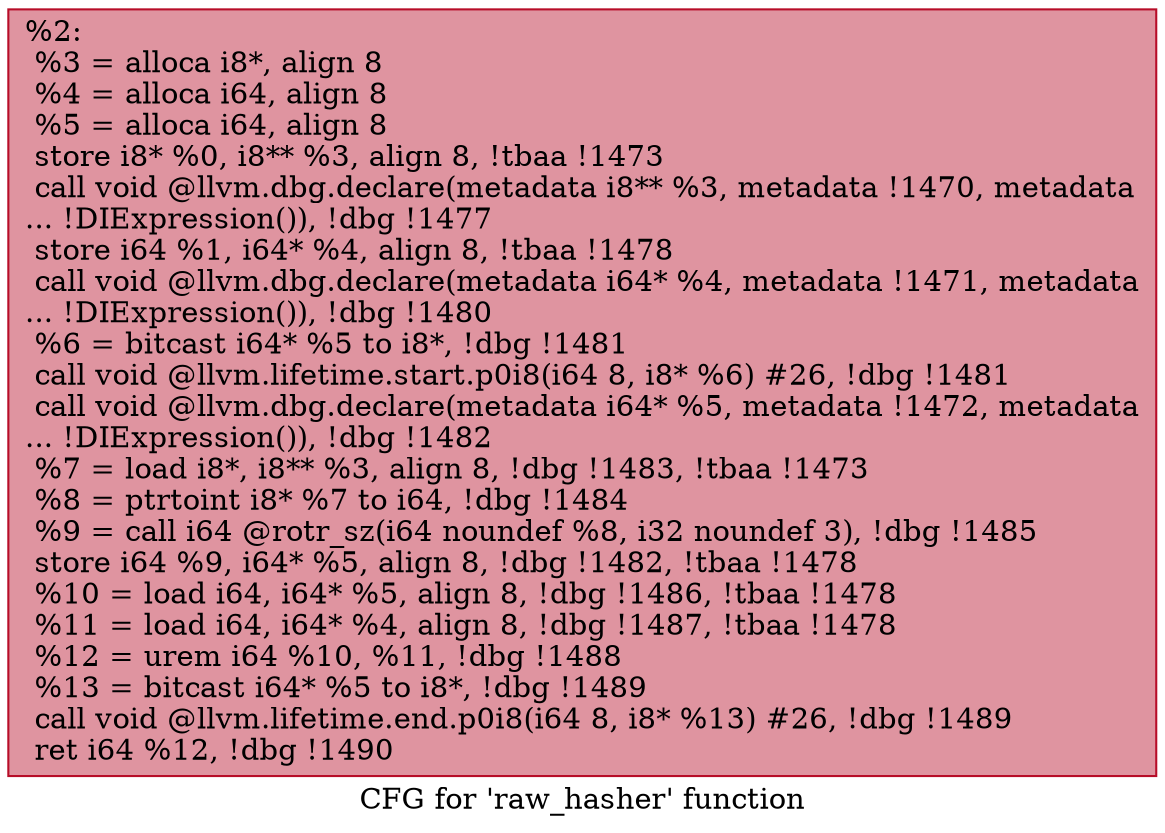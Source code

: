 digraph "CFG for 'raw_hasher' function" {
	label="CFG for 'raw_hasher' function";

	Node0x1012300 [shape=record,color="#b70d28ff", style=filled, fillcolor="#b70d2870",label="{%2:\l  %3 = alloca i8*, align 8\l  %4 = alloca i64, align 8\l  %5 = alloca i64, align 8\l  store i8* %0, i8** %3, align 8, !tbaa !1473\l  call void @llvm.dbg.declare(metadata i8** %3, metadata !1470, metadata\l... !DIExpression()), !dbg !1477\l  store i64 %1, i64* %4, align 8, !tbaa !1478\l  call void @llvm.dbg.declare(metadata i64* %4, metadata !1471, metadata\l... !DIExpression()), !dbg !1480\l  %6 = bitcast i64* %5 to i8*, !dbg !1481\l  call void @llvm.lifetime.start.p0i8(i64 8, i8* %6) #26, !dbg !1481\l  call void @llvm.dbg.declare(metadata i64* %5, metadata !1472, metadata\l... !DIExpression()), !dbg !1482\l  %7 = load i8*, i8** %3, align 8, !dbg !1483, !tbaa !1473\l  %8 = ptrtoint i8* %7 to i64, !dbg !1484\l  %9 = call i64 @rotr_sz(i64 noundef %8, i32 noundef 3), !dbg !1485\l  store i64 %9, i64* %5, align 8, !dbg !1482, !tbaa !1478\l  %10 = load i64, i64* %5, align 8, !dbg !1486, !tbaa !1478\l  %11 = load i64, i64* %4, align 8, !dbg !1487, !tbaa !1478\l  %12 = urem i64 %10, %11, !dbg !1488\l  %13 = bitcast i64* %5 to i8*, !dbg !1489\l  call void @llvm.lifetime.end.p0i8(i64 8, i8* %13) #26, !dbg !1489\l  ret i64 %12, !dbg !1490\l}"];
}
